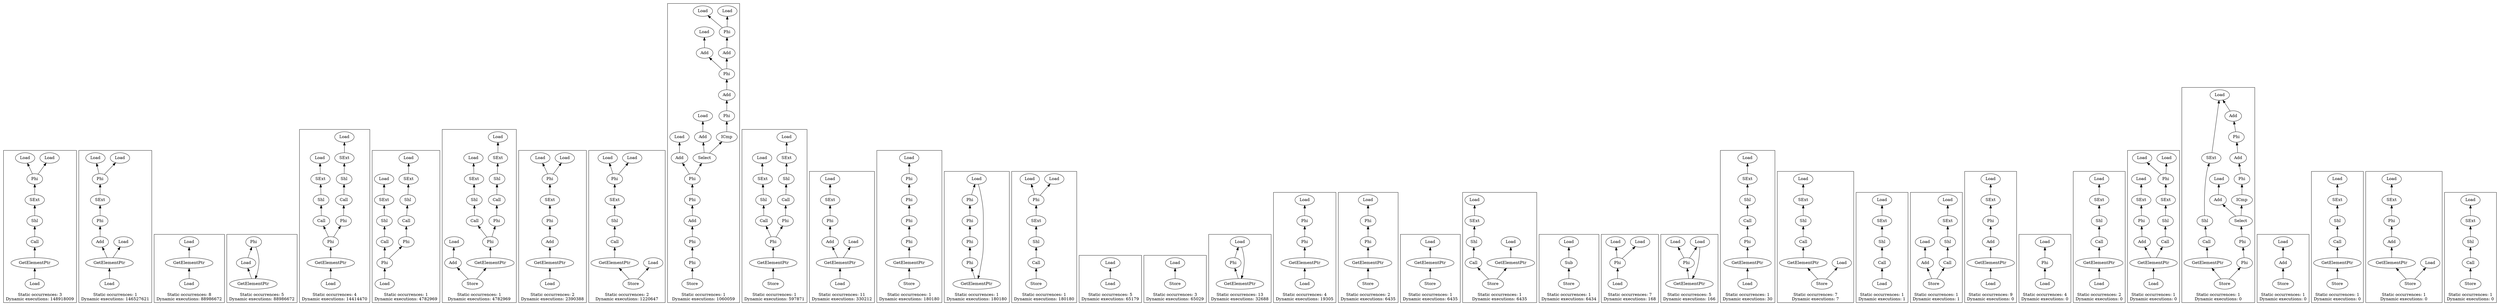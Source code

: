 strict digraph {
rankdir=BT
subgraph {
"0_372" [label="Call"]
"0_371" [label="Shl"]
"0_372" -> "0_371"
"0_402" [label="GetElementPtr"]
"0_402" -> "0_372"
"0_403" [label="Load"]
"0_403" -> "0_402"
"0_366" [label="Phi"]
"0_360" [label="Load"]
"0_366" -> "0_360"
"0_523" [label="Load"]
"0_366" -> "0_523"
"0_370" [label="SExt"]
"0_370" -> "0_366"
"0_371" -> "0_370"
cluster=true
label="Static occurrences: 3\nDynamic executions: 148918009"
}
subgraph {
"1_460" [label="Add"]
"1_457" [label="Phi"]
"1_460" -> "1_457"
"1_461" [label="GetElementPtr"]
"1_461" -> "1_460"
"1_455" [label="Load"]
"1_461" -> "1_455"
"1_462" [label="Load"]
"1_462" -> "1_461"
"1_366" [label="Phi"]
"1_360" [label="Load"]
"1_366" -> "1_360"
"1_523" [label="Load"]
"1_366" -> "1_523"
"1_370" [label="SExt"]
"1_457" -> "1_370"
"1_370" -> "1_366"
cluster=true
label="Static occurrences: 1\nDynamic executions: 146527621"
}
subgraph {
"2_131" [label="GetElementPtr"]
"2_130" [label="Load"]
"2_131" -> "2_130"
"2_132" [label="Load"]
"2_132" -> "2_131"
cluster=true
label="Static occurrences: 8\nDynamic executions: 88986672"
}
subgraph {
"3_148" [label="GetElementPtr"]
"3_130" [label="Load"]
"3_148" -> "3_130"
"3_129" [label="Phi"]
"3_130" -> "3_129"
"3_129" -> "3_148"
cluster=true
label="Static occurrences: 5\nDynamic executions: 88986672"
}
subgraph {
"4_550" [label="Call"]
"4_549" [label="Shl"]
"4_550" -> "4_549"
"4_652" [label="Call"]
"4_651" [label="Shl"]
"4_652" -> "4_651"
"4_569" [label="GetElementPtr"]
"4_561" [label="Phi"]
"4_569" -> "4_561"
"4_570" [label="Load"]
"4_570" -> "4_569"
"4_677" [label="Phi"]
"4_677" -> "4_652"
"4_561" -> "4_550"
"4_561" -> "4_677"
"4_650" [label="SExt"]
"4_649" [label="Load"]
"4_650" -> "4_649"
"4_548" [label="SExt"]
"4_547" [label="Load"]
"4_548" -> "4_547"
"4_549" -> "4_548"
"4_651" -> "4_650"
cluster=true
label="Static occurrences: 4\nDynamic executions: 14414470"
}
subgraph {
"5_550" [label="Call"]
"5_549" [label="Shl"]
"5_550" -> "5_549"
"5_652" [label="Call"]
"5_651" [label="Shl"]
"5_652" -> "5_651"
"5_595" [label="Load"]
"5_561" [label="Phi"]
"5_595" -> "5_561"
"5_677" [label="Phi"]
"5_677" -> "5_652"
"5_561" -> "5_550"
"5_561" -> "5_677"
"5_650" [label="SExt"]
"5_649" [label="Load"]
"5_650" -> "5_649"
"5_548" [label="SExt"]
"5_547" [label="Load"]
"5_548" -> "5_547"
"5_549" -> "5_548"
"5_651" -> "5_650"
cluster=true
label="Static occurrences: 1\nDynamic executions: 4782969"
}
subgraph {
"6_577" [label="Add"]
"6_570" [label="Load"]
"6_577" -> "6_570"
"6_550" [label="Call"]
"6_549" [label="Shl"]
"6_550" -> "6_549"
"6_652" [label="Call"]
"6_651" [label="Shl"]
"6_652" -> "6_651"
"6_569" [label="GetElementPtr"]
"6_561" [label="Phi"]
"6_569" -> "6_561"
"6_677" [label="Phi"]
"6_677" -> "6_652"
"6_561" -> "6_550"
"6_561" -> "6_677"
"6_650" [label="SExt"]
"6_649" [label="Load"]
"6_650" -> "6_649"
"6_548" [label="SExt"]
"6_547" [label="Load"]
"6_548" -> "6_547"
"6_549" -> "6_548"
"6_651" -> "6_650"
"6_578" [label="Store"]
"6_578" -> "6_577"
"6_578" -> "6_569"
cluster=true
label="Static occurrences: 1\nDynamic executions: 4782969"
}
subgraph {
"7_401" [label="Add"]
"7_400" [label="Phi"]
"7_401" -> "7_400"
"7_404" [label="GetElementPtr"]
"7_404" -> "7_401"
"7_405" [label="Load"]
"7_405" -> "7_404"
"7_366" [label="Phi"]
"7_360" [label="Load"]
"7_366" -> "7_360"
"7_523" [label="Load"]
"7_366" -> "7_523"
"7_370" [label="SExt"]
"7_400" -> "7_370"
"7_370" -> "7_366"
cluster=true
label="Static occurrences: 2\nDynamic executions: 2390388"
}
subgraph {
"8_372" [label="Call"]
"8_371" [label="Shl"]
"8_372" -> "8_371"
"8_387" [label="GetElementPtr"]
"8_387" -> "8_372"
"8_366" [label="Phi"]
"8_360" [label="Load"]
"8_366" -> "8_360"
"8_523" [label="Load"]
"8_366" -> "8_523"
"8_370" [label="SExt"]
"8_370" -> "8_366"
"8_371" -> "8_370"
"8_388" [label="Store"]
"8_388" -> "8_387"
"8_375" [label="Load"]
"8_388" -> "8_375"
cluster=true
label="Static occurrences: 2\nDynamic executions: 1220647"
}
subgraph {
"9_483" [label="Add"]
"9_482" [label="Load"]
"9_483" -> "9_482"
"9_514" [label="Add"]
"9_513" [label="Load"]
"9_514" -> "9_513"
"9_485" [label="Add"]
"9_484" [label="Load"]
"9_485" -> "9_484"
"9_528" [label="Add"]
"9_526" [label="Phi"]
"9_528" -> "9_526"
"9_516" [label="Add"]
"9_366" [label="Phi"]
"9_516" -> "9_366"
"9_522" [label="Add"]
"9_518" [label="Phi"]
"9_522" -> "9_518"
"9_373" [label="ICmp"]
"9_369" [label="Phi"]
"9_373" -> "9_369"
"9_518" -> "9_516"
"9_359" [label="Phi"]
"9_359" -> "9_528"
"9_519" [label="Phi"]
"9_519" -> "9_485"
"9_369" -> "9_522"
"9_518" -> "9_483"
"9_360" [label="Load"]
"9_366" -> "9_360"
"9_523" [label="Load"]
"9_366" -> "9_523"
"9_368" [label="Phi"]
"9_368" -> "9_359"
"9_526" -> "9_519"
"9_515" [label="Select"]
"9_519" -> "9_515"
"9_515" -> "9_514"
"9_515" -> "9_373"
"9_394" [label="Store"]
"9_394" -> "9_368"
cluster=true
label="Static occurrences: 1\nDynamic executions: 1060059"
}
subgraph {
"10_550" [label="Call"]
"10_549" [label="Shl"]
"10_550" -> "10_549"
"10_652" [label="Call"]
"10_651" [label="Shl"]
"10_652" -> "10_651"
"10_569" [label="GetElementPtr"]
"10_561" [label="Phi"]
"10_569" -> "10_561"
"10_677" [label="Phi"]
"10_677" -> "10_652"
"10_561" -> "10_550"
"10_561" -> "10_677"
"10_650" [label="SExt"]
"10_649" [label="Load"]
"10_650" -> "10_649"
"10_548" [label="SExt"]
"10_547" [label="Load"]
"10_548" -> "10_547"
"10_549" -> "10_548"
"10_651" -> "10_650"
"10_574" [label="Store"]
"10_574" -> "10_569"
cluster=true
label="Static occurrences: 1\nDynamic executions: 597871"
}
subgraph {
"11_137" [label="Add"]
"11_134" [label="Phi"]
"11_137" -> "11_134"
"11_138" [label="GetElementPtr"]
"11_138" -> "11_137"
"11_132" [label="Load"]
"11_138" -> "11_132"
"11_139" [label="Load"]
"11_139" -> "11_138"
"11_127" [label="SExt"]
"11_134" -> "11_127"
"11_126" [label="Load"]
"11_127" -> "11_126"
cluster=true
label="Static occurrences: 11\nDynamic executions: 330212"
}
subgraph {
"12_430" [label="GetElementPtr"]
"12_367" [label="Phi"]
"12_430" -> "12_367"
"12_520" [label="Phi"]
"12_448" [label="Load"]
"12_520" -> "12_448"
"12_358" [label="Phi"]
"12_367" -> "12_358"
"12_527" [label="Phi"]
"12_527" -> "12_520"
"12_358" -> "12_527"
"12_431" [label="Store"]
"12_431" -> "12_430"
cluster=true
label="Static occurrences: 1\nDynamic executions: 180180"
}
subgraph {
"13_430" [label="GetElementPtr"]
"13_367" [label="Phi"]
"13_430" -> "13_367"
"13_448" [label="Load"]
"13_448" -> "13_430"
"13_520" [label="Phi"]
"13_520" -> "13_448"
"13_358" [label="Phi"]
"13_367" -> "13_358"
"13_527" [label="Phi"]
"13_527" -> "13_520"
"13_358" -> "13_527"
cluster=true
label="Static occurrences: 1\nDynamic executions: 180180"
}
subgraph {
"14_432" [label="Call"]
"14_371" [label="Shl"]
"14_432" -> "14_371"
"14_366" [label="Phi"]
"14_360" [label="Load"]
"14_366" -> "14_360"
"14_523" [label="Load"]
"14_366" -> "14_523"
"14_370" [label="SExt"]
"14_370" -> "14_366"
"14_371" -> "14_370"
"14_445" [label="Store"]
"14_445" -> "14_432"
cluster=true
label="Static occurrences: 1\nDynamic executions: 180180"
}
subgraph {
"15_150" [label="Load"]
"15_130" [label="Load"]
"15_150" -> "15_130"
cluster=true
label="Static occurrences: 5\nDynamic executions: 65179"
}
subgraph {
"16_474" [label="Store"]
"16_473" [label="Load"]
"16_474" -> "16_473"
cluster=true
label="Static occurrences: 3\nDynamic executions: 65029"
}
subgraph {
"17_221" [label="GetElementPtr"]
"17_197" [label="Phi"]
"17_221" -> "17_197"
"17_222" [label="Load"]
"17_222" -> "17_221"
"17_197" -> "17_222"
cluster=true
label="Static occurrences: 13\nDynamic executions: 32688"
}
subgraph {
"18_610" [label="GetElementPtr"]
"18_562" [label="Phi"]
"18_610" -> "18_562"
"18_632" [label="Load"]
"18_632" -> "18_610"
"18_678" [label="Phi"]
"18_643" [label="Load"]
"18_678" -> "18_643"
"18_562" -> "18_678"
cluster=true
label="Static occurrences: 4\nDynamic executions: 19305"
}
subgraph {
"19_610" [label="GetElementPtr"]
"19_562" [label="Phi"]
"19_610" -> "19_562"
"19_678" [label="Phi"]
"19_643" [label="Load"]
"19_678" -> "19_643"
"19_562" -> "19_678"
"19_611" [label="Store"]
"19_611" -> "19_610"
cluster=true
label="Static occurrences: 2\nDynamic executions: 6435"
}
subgraph {
"20_641" [label="GetElementPtr"]
"20_636" [label="Load"]
"20_641" -> "20_636"
"20_642" [label="Store"]
"20_642" -> "20_641"
cluster=true
label="Static occurrences: 1\nDynamic executions: 6435"
}
subgraph {
"21_619" [label="Call"]
"21_618" [label="Shl"]
"21_619" -> "21_618"
"21_633" [label="GetElementPtr"]
"21_632" [label="Load"]
"21_633" -> "21_632"
"21_617" [label="SExt"]
"21_590" [label="Load"]
"21_617" -> "21_590"
"21_618" -> "21_617"
"21_634" [label="Store"]
"21_634" -> "21_619"
"21_634" -> "21_633"
cluster=true
label="Static occurrences: 1\nDynamic executions: 6435"
}
subgraph {
"22_538" [label="Store"]
"22_537" [label="Sub"]
"22_538" -> "22_537"
"22_536" [label="Load"]
"22_537" -> "22_536"
cluster=true
label="Static occurrences: 1\nDynamic executions: 6434"
}
subgraph {
"23_259" [label="Load"]
"23_258" [label="Phi"]
"23_259" -> "23_258"
"23_283" [label="Load"]
"23_258" -> "23_283"
"23_255" [label="Load"]
"23_258" -> "23_255"
cluster=true
label="Static occurrences: 7\nDynamic executions: 168"
}
subgraph {
"24_282" [label="GetElementPtr"]
"24_258" [label="Phi"]
"24_282" -> "24_258"
"24_283" [label="Load"]
"24_283" -> "24_282"
"24_258" -> "24_283"
"24_255" [label="Load"]
"24_258" -> "24_255"
cluster=true
label="Static occurrences: 5\nDynamic executions: 166"
}
subgraph {
"25_1058" [label="Call"]
"25_1057" [label="Shl"]
"25_1058" -> "25_1057"
"25_1076" [label="GetElementPtr"]
"25_1072" [label="Phi"]
"25_1076" -> "25_1072"
"25_1077" [label="Load"]
"25_1077" -> "25_1076"
"25_1072" -> "25_1058"
"25_997" [label="SExt"]
"25_996" [label="Load"]
"25_997" -> "25_996"
"25_1057" -> "25_997"
cluster=true
label="Static occurrences: 1\nDynamic executions: 30"
}
subgraph {
"26_324" [label="Call"]
"26_323" [label="Shl"]
"26_324" -> "26_323"
"26_339" [label="GetElementPtr"]
"26_339" -> "26_324"
"26_322" [label="SExt"]
"26_321" [label="Load"]
"26_322" -> "26_321"
"26_323" -> "26_322"
"26_340" [label="Store"]
"26_340" -> "26_339"
"26_327" [label="Load"]
"26_340" -> "26_327"
cluster=true
label="Static occurrences: 7\nDynamic executions: 7"
}
subgraph {
"27_550" [label="Call"]
"27_549" [label="Shl"]
"27_550" -> "27_549"
"27_557" [label="Load"]
"27_557" -> "27_550"
"27_548" [label="SExt"]
"27_547" [label="Load"]
"27_548" -> "27_547"
"27_549" -> "27_548"
cluster=true
label="Static occurrences: 1\nDynamic executions: 1"
}
subgraph {
"28_558" [label="Add"]
"28_557" [label="Load"]
"28_558" -> "28_557"
"28_550" [label="Call"]
"28_549" [label="Shl"]
"28_550" -> "28_549"
"28_548" [label="SExt"]
"28_547" [label="Load"]
"28_548" -> "28_547"
"28_549" -> "28_548"
"28_559" [label="Store"]
"28_559" -> "28_558"
"28_559" -> "28_550"
cluster=true
label="Static occurrences: 1\nDynamic executions: 1"
}
subgraph {
"29_50" [label="Add"]
"29_49" [label="Phi"]
"29_50" -> "29_49"
"29_51" [label="GetElementPtr"]
"29_51" -> "29_50"
"29_52" [label="Load"]
"29_52" -> "29_51"
"29_47" [label="SExt"]
"29_49" -> "29_47"
"29_44" [label="Load"]
"29_47" -> "29_44"
cluster=true
label="Static occurrences: 9\nDynamic executions: 0"
}
subgraph {
"30_198" [label="Load"]
"30_197" [label="Phi"]
"30_198" -> "30_197"
"30_222" [label="Load"]
"30_197" -> "30_222"
cluster=true
label="Static occurrences: 4\nDynamic executions: 0"
}
subgraph {
"31_712" [label="Call"]
"31_694" [label="Shl"]
"31_712" -> "31_694"
"31_739" [label="GetElementPtr"]
"31_739" -> "31_712"
"31_740" [label="Load"]
"31_740" -> "31_739"
"31_693" [label="SExt"]
"31_691" [label="Load"]
"31_693" -> "31_691"
"31_694" -> "31_693"
cluster=true
label="Static occurrences: 2\nDynamic executions: 0"
}
subgraph {
"32_499" [label="Add"]
"32_496" [label="Phi"]
"32_499" -> "32_496"
"32_372" [label="Call"]
"32_371" [label="Shl"]
"32_372" -> "32_371"
"32_502" [label="GetElementPtr"]
"32_502" -> "32_499"
"32_502" -> "32_372"
"32_503" [label="Load"]
"32_503" -> "32_502"
"32_366" [label="Phi"]
"32_360" [label="Load"]
"32_366" -> "32_360"
"32_523" [label="Load"]
"32_366" -> "32_523"
"32_487" [label="SExt"]
"32_496" -> "32_487"
"32_482" [label="Load"]
"32_487" -> "32_482"
"32_370" [label="SExt"]
"32_370" -> "32_366"
"32_371" -> "32_370"
cluster=true
label="Static occurrences: 1\nDynamic executions: 0"
}
subgraph {
"33_697" [label="Add"]
"33_691" [label="Load"]
"33_697" -> "33_691"
"33_696" [label="Add"]
"33_688" [label="Load"]
"33_696" -> "33_688"
"33_783" [label="Add"]
"33_779" [label="Phi"]
"33_783" -> "33_779"
"33_712" [label="Call"]
"33_694" [label="Shl"]
"33_712" -> "33_694"
"33_731" [label="GetElementPtr"]
"33_731" -> "33_712"
"33_713" [label="ICmp"]
"33_711" [label="Phi"]
"33_713" -> "33_711"
"33_779" -> "33_697"
"33_711" -> "33_783"
"33_710" [label="Phi"]
"33_780" [label="Phi"]
"33_710" -> "33_780"
"33_777" [label="Select"]
"33_780" -> "33_777"
"33_777" -> "33_696"
"33_777" -> "33_713"
"33_693" [label="SExt"]
"33_693" -> "33_691"
"33_694" -> "33_693"
"33_732" [label="Store"]
"33_732" -> "33_731"
"33_732" -> "33_710"
cluster=true
label="Static occurrences: 1\nDynamic executions: 0"
}
subgraph {
"34_32" [label="Add"]
"34_25" [label="Load"]
"34_32" -> "34_25"
"34_33" [label="Store"]
"34_33" -> "34_32"
cluster=true
label="Static occurrences: 1\nDynamic executions: 0"
}
subgraph {
"35_324" [label="Call"]
"35_323" [label="Shl"]
"35_324" -> "35_323"
"35_345" [label="GetElementPtr"]
"35_345" -> "35_324"
"35_322" [label="SExt"]
"35_321" [label="Load"]
"35_322" -> "35_321"
"35_323" -> "35_322"
"35_346" [label="Store"]
"35_346" -> "35_345"
cluster=true
label="Static occurrences: 1\nDynamic executions: 0"
}
subgraph {
"36_50" [label="Add"]
"36_49" [label="Phi"]
"36_50" -> "36_49"
"36_51" [label="GetElementPtr"]
"36_51" -> "36_50"
"36_47" [label="SExt"]
"36_49" -> "36_47"
"36_44" [label="Load"]
"36_47" -> "36_44"
"36_57" [label="Store"]
"36_57" -> "36_51"
"36_54" [label="Load"]
"36_57" -> "36_54"
cluster=true
label="Static occurrences: 1\nDynamic executions: 0"
}
subgraph {
"37_768" [label="Call"]
"37_694" [label="Shl"]
"37_768" -> "37_694"
"37_693" [label="SExt"]
"37_691" [label="Load"]
"37_693" -> "37_691"
"37_694" -> "37_693"
"37_772" [label="Store"]
"37_772" -> "37_768"
cluster=true
label="Static occurrences: 1\nDynamic executions: 0"
}
}
